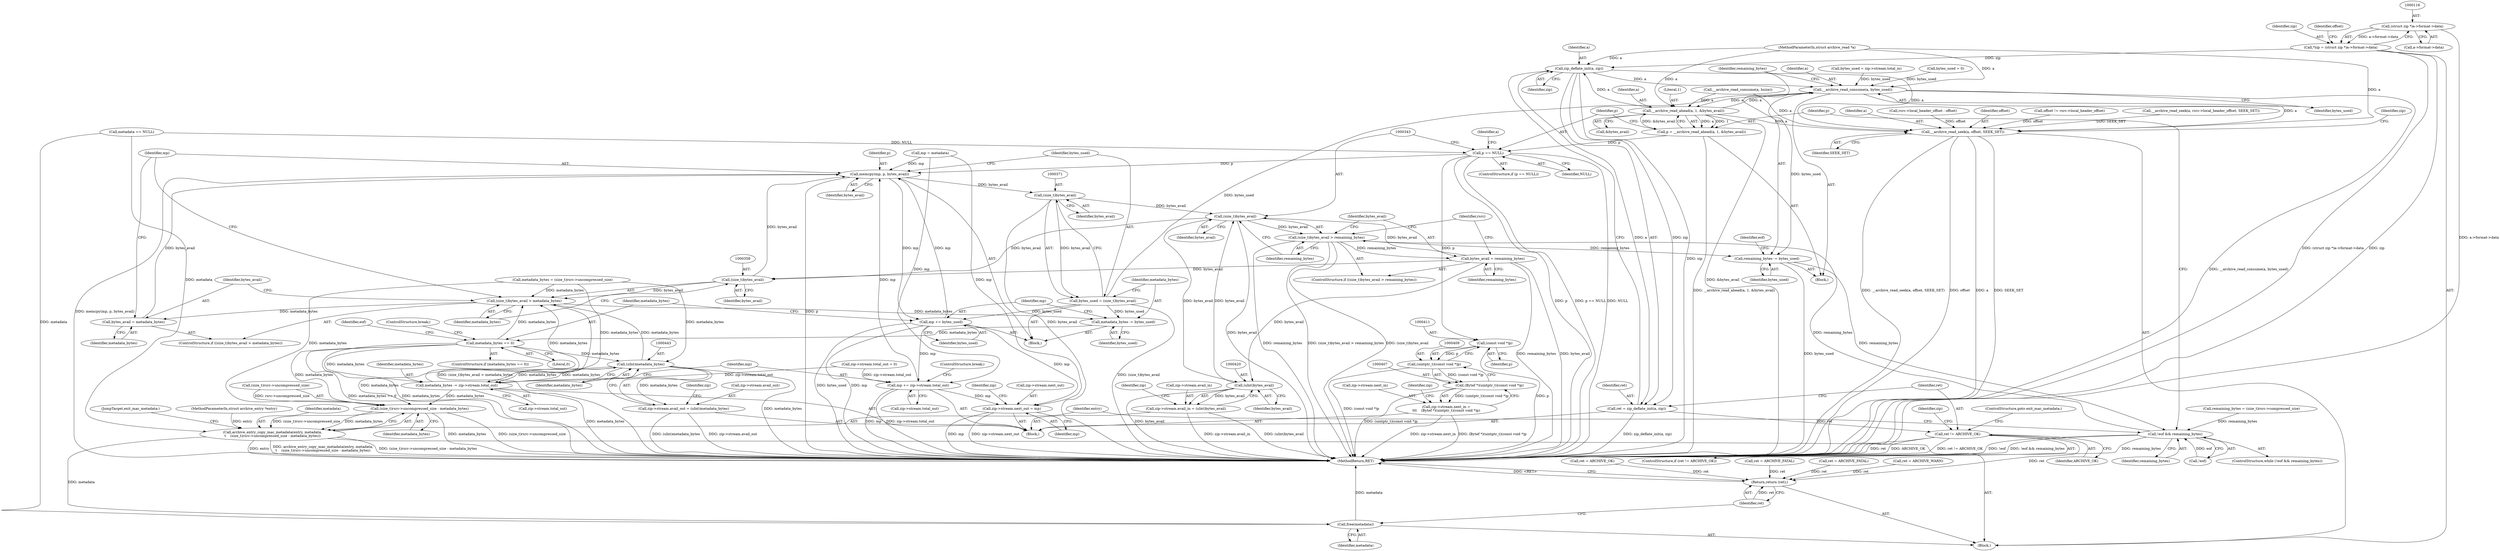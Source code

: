 digraph "0_libarchive_d0331e8e5b05b475f20b1f3101fe1ad772d7e7e7@pointer" {
"1000115" [label="(Call,(struct zip *)a->format->data)"];
"1000113" [label="(Call,*zip = (struct zip *)a->format->data)"];
"1000392" [label="(Call,zip_deflate_init(a, zip))"];
"1000390" [label="(Call,ret = zip_deflate_init(a, zip))"];
"1000396" [label="(Call,ret != ARCHIVE_OK)"];
"1000550" [label="(Return,return (ret);)"];
"1000522" [label="(Call,__archive_read_consume(a, bytes_used))"];
"1000319" [label="(Call,__archive_read_ahead(a, 1, &bytes_avail))"];
"1000317" [label="(Call,p = __archive_read_ahead(a, 1, &bytes_avail))"];
"1000325" [label="(Call,p == NULL)"];
"1000364" [label="(Call,memcpy(mp, p, bytes_avail))"];
"1000370" [label="(Call,(size_t)bytes_avail)"];
"1000342" [label="(Call,(size_t)bytes_avail)"];
"1000341" [label="(Call,(size_t)bytes_avail > remaining_bytes)"];
"1000346" [label="(Call,bytes_avail = remaining_bytes)"];
"1000357" [label="(Call,(size_t)bytes_avail)"];
"1000356" [label="(Call,(size_t)bytes_avail > metadata_bytes)"];
"1000361" [label="(Call,bytes_avail = metadata_bytes)"];
"1000373" [label="(Call,metadata_bytes -= bytes_used)"];
"1000380" [label="(Call,metadata_bytes == 0)"];
"1000442" [label="(Call,(uInt)metadata_bytes)"];
"1000436" [label="(Call,zip->stream.avail_out = (uInt)metadata_bytes)"];
"1000502" [label="(Call,metadata_bytes -= zip->stream.total_out)"];
"1000531" [label="(Call,(size_t)rsrc->uncompressed_size - metadata_bytes)"];
"1000528" [label="(Call,archive_entry_copy_mac_metadata(entry, metadata,\n\t    (size_t)rsrc->uncompressed_size - metadata_bytes))"];
"1000548" [label="(Call,free(metadata))"];
"1000419" [label="(Call,(uInt)bytes_avail)"];
"1000413" [label="(Call,zip->stream.avail_in = (uInt)bytes_avail)"];
"1000525" [label="(Call,remaining_bytes -= bytes_used)"];
"1000309" [label="(Call,!eof && remaining_bytes)"];
"1000368" [label="(Call,bytes_used = (size_t)bytes_avail)"];
"1000376" [label="(Call,mp += bytes_used)"];
"1000429" [label="(Call,zip->stream.next_out = mp)"];
"1000509" [label="(Call,mp += zip->stream.total_out)"];
"1000410" [label="(Call,(const void *)p)"];
"1000408" [label="(Call,(uintptr_t)(const void *)p)"];
"1000406" [label="(Call,(Bytef *)(uintptr_t)(const void *)p)"];
"1000400" [label="(Call,zip->stream.next_in =\n\t\t\t    (Bytef *)(uintptr_t)(const void *)p)"];
"1000539" [label="(Call,__archive_read_seek(a, offset, SEEK_SET))"];
"1000538" [label="(JumpTarget,exit_mac_metadata:)"];
"1000321" [label="(Literal,1)"];
"1000410" [label="(Call,(const void *)p)"];
"1000549" [label="(Identifier,metadata)"];
"1000312" [label="(Identifier,remaining_bytes)"];
"1000240" [label="(Call,metadata == NULL)"];
"1000364" [label="(Call,memcpy(mp, p, bytes_avail))"];
"1000421" [label="(Identifier,bytes_avail)"];
"1000393" [label="(Identifier,a)"];
"1000373" [label="(Call,metadata_bytes -= bytes_used)"];
"1000439" [label="(Identifier,zip)"];
"1000381" [label="(Identifier,metadata_bytes)"];
"1000532" [label="(Call,(size_t)rsrc->uncompressed_size)"];
"1000425" [label="(Identifier,zip)"];
"1000347" [label="(Identifier,bytes_avail)"];
"1000310" [label="(Call,!eof)"];
"1000285" [label="(Call,__archive_read_consume(a, hsize))"];
"1000109" [label="(MethodParameterIn,struct archive_entry *entry)"];
"1000369" [label="(Identifier,bytes_used)"];
"1000445" [label="(Call,zip->stream.total_out = 0)"];
"1000327" [label="(Identifier,NULL)"];
"1000302" [label="(Call,mp = metadata)"];
"1000537" [label="(Identifier,metadata_bytes)"];
"1000341" [label="(Call,(size_t)bytes_avail > remaining_bytes)"];
"1000542" [label="(Identifier,SEEK_SET)"];
"1000309" [label="(Call,!eof && remaining_bytes)"];
"1000529" [label="(Identifier,entry)"];
"1000363" [label="(Identifier,metadata_bytes)"];
"1000539" [label="(Call,__archive_read_seek(a, offset, SEEK_SET))"];
"1000311" [label="(Identifier,eof)"];
"1000516" [label="(ControlStructure,break;)"];
"1000435" [label="(Identifier,mp)"];
"1000413" [label="(Call,zip->stream.avail_in = (uInt)bytes_avail)"];
"1000406" [label="(Call,(Bytef *)(uintptr_t)(const void *)p)"];
"1000391" [label="(Identifier,ret)"];
"1000356" [label="(Call,(size_t)bytes_avail > metadata_bytes)"];
"1000355" [label="(ControlStructure,if ((size_t)bytes_avail > metadata_bytes))"];
"1000374" [label="(Identifier,metadata_bytes)"];
"1000390" [label="(Call,ret = zip_deflate_init(a, zip))"];
"1000368" [label="(Call,bytes_used = (size_t)bytes_avail)"];
"1000375" [label="(Identifier,bytes_used)"];
"1000448" [label="(Identifier,zip)"];
"1000412" [label="(Identifier,p)"];
"1000377" [label="(Identifier,mp)"];
"1000388" [label="(Block,)"];
"1000526" [label="(Identifier,remaining_bytes)"];
"1000359" [label="(Identifier,bytes_avail)"];
"1000320" [label="(Identifier,a)"];
"1000419" [label="(Call,(uInt)bytes_avail)"];
"1000382" [label="(Literal,0)"];
"1000318" [label="(Identifier,p)"];
"1000113" [label="(Call,*zip = (struct zip *)a->format->data)"];
"1000380" [label="(Call,metadata_bytes == 0)"];
"1000324" [label="(ControlStructure,if (p == NULL))"];
"1000348" [label="(Identifier,remaining_bytes)"];
"1000384" [label="(Identifier,eof)"];
"1000397" [label="(Identifier,ret)"];
"1000322" [label="(Call,&bytes_avail)"];
"1000117" [label="(Call,a->format->data)"];
"1000137" [label="(Call,ret = ARCHIVE_OK)"];
"1000370" [label="(Call,(size_t)bytes_avail)"];
"1000274" [label="(Call,__archive_read_seek(a, rsrc->local_header_offset, SEEK_SET))"];
"1000111" [label="(Block,)"];
"1000108" [label="(MethodParameterIn,struct archive_read *a)"];
"1000429" [label="(Call,zip->stream.next_out = mp)"];
"1000528" [label="(Call,archive_entry_copy_mac_metadata(entry, metadata,\n\t    (size_t)rsrc->uncompressed_size - metadata_bytes))"];
"1000504" [label="(Call,zip->stream.total_out)"];
"1000308" [label="(ControlStructure,while (!eof && remaining_bytes))"];
"1000395" [label="(ControlStructure,if (ret != ARCHIVE_OK))"];
"1000361" [label="(Call,bytes_avail = metadata_bytes)"];
"1000545" [label="(Identifier,zip)"];
"1000366" [label="(Identifier,p)"];
"1000394" [label="(Identifier,zip)"];
"1000342" [label="(Call,(size_t)bytes_avail)"];
"1000288" [label="(Call,remaining_bytes = (size_t)rsrc->compressed_size)"];
"1000523" [label="(Identifier,a)"];
"1000437" [label="(Call,zip->stream.avail_out)"];
"1000317" [label="(Call,p = __archive_read_ahead(a, 1, &bytes_avail))"];
"1000548" [label="(Call,free(metadata))"];
"1000399" [label="(ControlStructure,goto exit_mac_metadata;)"];
"1000401" [label="(Call,zip->stream.next_in)"];
"1000430" [label="(Call,zip->stream.next_out)"];
"1000444" [label="(Identifier,metadata_bytes)"];
"1000398" [label="(Identifier,ARCHIVE_OK)"];
"1000550" [label="(Return,return (ret);)"];
"1000510" [label="(Identifier,mp)"];
"1000400" [label="(Call,zip->stream.next_in =\n\t\t\t    (Bytef *)(uintptr_t)(const void *)p)"];
"1000530" [label="(Identifier,metadata)"];
"1000495" [label="(Call,bytes_used = zip->stream.total_in)"];
"1000353" [label="(Block,)"];
"1000540" [label="(Identifier,a)"];
"1000114" [label="(Identifier,zip)"];
"1000416" [label="(Identifier,zip)"];
"1000346" [label="(Call,bytes_avail = remaining_bytes)"];
"1000552" [label="(MethodReturn,RET)"];
"1000340" [label="(ControlStructure,if ((size_t)bytes_avail > remaining_bytes))"];
"1000379" [label="(ControlStructure,if (metadata_bytes == 0))"];
"1000295" [label="(Call,metadata_bytes = (size_t)rsrc->uncompressed_size)"];
"1000261" [label="(Call,rsrc->local_header_offset - offset)"];
"1000478" [label="(Call,ret = ARCHIVE_FATAL)"];
"1000360" [label="(Identifier,metadata_bytes)"];
"1000115" [label="(Call,(struct zip *)a->format->data)"];
"1000408" [label="(Call,(uintptr_t)(const void *)p)"];
"1000522" [label="(Call,__archive_read_consume(a, bytes_used))"];
"1000511" [label="(Call,zip->stream.total_out)"];
"1000396" [label="(Call,ret != ARCHIVE_OK)"];
"1000541" [label="(Identifier,offset)"];
"1000551" [label="(Identifier,ret)"];
"1000525" [label="(Call,remaining_bytes -= bytes_used)"];
"1000319" [label="(Call,__archive_read_ahead(a, 1, &bytes_avail))"];
"1000365" [label="(Identifier,mp)"];
"1000268" [label="(Call,offset != rsrc->local_header_offset)"];
"1000509" [label="(Call,mp += zip->stream.total_out)"];
"1000357" [label="(Call,(size_t)bytes_avail)"];
"1000518" [label="(Call,bytes_used = 0)"];
"1000313" [label="(Block,)"];
"1000531" [label="(Call,(size_t)rsrc->uncompressed_size - metadata_bytes)"];
"1000442" [label="(Call,(uInt)metadata_bytes)"];
"1000491" [label="(Call,ret = ARCHIVE_FATAL)"];
"1000414" [label="(Call,zip->stream.avail_in)"];
"1000326" [label="(Identifier,p)"];
"1000126" [label="(Identifier,offset)"];
"1000378" [label="(Identifier,bytes_used)"];
"1000367" [label="(Identifier,bytes_avail)"];
"1000345" [label="(Identifier,remaining_bytes)"];
"1000524" [label="(Identifier,bytes_used)"];
"1000344" [label="(Identifier,bytes_avail)"];
"1000403" [label="(Identifier,zip)"];
"1000503" [label="(Identifier,metadata_bytes)"];
"1000336" [label="(Call,ret = ARCHIVE_WARN)"];
"1000502" [label="(Call,metadata_bytes -= zip->stream.total_out)"];
"1000386" [label="(ControlStructure,break;)"];
"1000362" [label="(Identifier,bytes_avail)"];
"1000325" [label="(Call,p == NULL)"];
"1000527" [label="(Identifier,bytes_used)"];
"1000392" [label="(Call,zip_deflate_init(a, zip))"];
"1000332" [label="(Identifier,a)"];
"1000436" [label="(Call,zip->stream.avail_out = (uInt)metadata_bytes)"];
"1000372" [label="(Identifier,bytes_avail)"];
"1000376" [label="(Call,mp += bytes_used)"];
"1000351" [label="(Identifier,rsrc)"];
"1000115" -> "1000113"  [label="AST: "];
"1000115" -> "1000117"  [label="CFG: "];
"1000116" -> "1000115"  [label="AST: "];
"1000117" -> "1000115"  [label="AST: "];
"1000113" -> "1000115"  [label="CFG: "];
"1000115" -> "1000552"  [label="DDG: a->format->data"];
"1000115" -> "1000113"  [label="DDG: a->format->data"];
"1000113" -> "1000111"  [label="AST: "];
"1000114" -> "1000113"  [label="AST: "];
"1000126" -> "1000113"  [label="CFG: "];
"1000113" -> "1000552"  [label="DDG: zip"];
"1000113" -> "1000552"  [label="DDG: (struct zip *)a->format->data"];
"1000113" -> "1000392"  [label="DDG: zip"];
"1000392" -> "1000390"  [label="AST: "];
"1000392" -> "1000394"  [label="CFG: "];
"1000393" -> "1000392"  [label="AST: "];
"1000394" -> "1000392"  [label="AST: "];
"1000390" -> "1000392"  [label="CFG: "];
"1000392" -> "1000552"  [label="DDG: zip"];
"1000392" -> "1000390"  [label="DDG: a"];
"1000392" -> "1000390"  [label="DDG: zip"];
"1000319" -> "1000392"  [label="DDG: a"];
"1000108" -> "1000392"  [label="DDG: a"];
"1000392" -> "1000522"  [label="DDG: a"];
"1000392" -> "1000539"  [label="DDG: a"];
"1000390" -> "1000388"  [label="AST: "];
"1000391" -> "1000390"  [label="AST: "];
"1000397" -> "1000390"  [label="CFG: "];
"1000390" -> "1000552"  [label="DDG: zip_deflate_init(a, zip)"];
"1000390" -> "1000396"  [label="DDG: ret"];
"1000396" -> "1000395"  [label="AST: "];
"1000396" -> "1000398"  [label="CFG: "];
"1000397" -> "1000396"  [label="AST: "];
"1000398" -> "1000396"  [label="AST: "];
"1000399" -> "1000396"  [label="CFG: "];
"1000403" -> "1000396"  [label="CFG: "];
"1000396" -> "1000552"  [label="DDG: ret != ARCHIVE_OK"];
"1000396" -> "1000552"  [label="DDG: ret"];
"1000396" -> "1000552"  [label="DDG: ARCHIVE_OK"];
"1000396" -> "1000550"  [label="DDG: ret"];
"1000550" -> "1000111"  [label="AST: "];
"1000550" -> "1000551"  [label="CFG: "];
"1000551" -> "1000550"  [label="AST: "];
"1000552" -> "1000550"  [label="CFG: "];
"1000550" -> "1000552"  [label="DDG: <RET>"];
"1000551" -> "1000550"  [label="DDG: ret"];
"1000478" -> "1000550"  [label="DDG: ret"];
"1000491" -> "1000550"  [label="DDG: ret"];
"1000137" -> "1000550"  [label="DDG: ret"];
"1000336" -> "1000550"  [label="DDG: ret"];
"1000522" -> "1000313"  [label="AST: "];
"1000522" -> "1000524"  [label="CFG: "];
"1000523" -> "1000522"  [label="AST: "];
"1000524" -> "1000522"  [label="AST: "];
"1000526" -> "1000522"  [label="CFG: "];
"1000522" -> "1000552"  [label="DDG: __archive_read_consume(a, bytes_used)"];
"1000522" -> "1000319"  [label="DDG: a"];
"1000319" -> "1000522"  [label="DDG: a"];
"1000108" -> "1000522"  [label="DDG: a"];
"1000495" -> "1000522"  [label="DDG: bytes_used"];
"1000518" -> "1000522"  [label="DDG: bytes_used"];
"1000368" -> "1000522"  [label="DDG: bytes_used"];
"1000522" -> "1000525"  [label="DDG: bytes_used"];
"1000522" -> "1000539"  [label="DDG: a"];
"1000319" -> "1000317"  [label="AST: "];
"1000319" -> "1000322"  [label="CFG: "];
"1000320" -> "1000319"  [label="AST: "];
"1000321" -> "1000319"  [label="AST: "];
"1000322" -> "1000319"  [label="AST: "];
"1000317" -> "1000319"  [label="CFG: "];
"1000319" -> "1000552"  [label="DDG: &bytes_avail"];
"1000319" -> "1000317"  [label="DDG: a"];
"1000319" -> "1000317"  [label="DDG: 1"];
"1000319" -> "1000317"  [label="DDG: &bytes_avail"];
"1000285" -> "1000319"  [label="DDG: a"];
"1000108" -> "1000319"  [label="DDG: a"];
"1000319" -> "1000539"  [label="DDG: a"];
"1000317" -> "1000313"  [label="AST: "];
"1000318" -> "1000317"  [label="AST: "];
"1000326" -> "1000317"  [label="CFG: "];
"1000317" -> "1000552"  [label="DDG: __archive_read_ahead(a, 1, &bytes_avail)"];
"1000317" -> "1000325"  [label="DDG: p"];
"1000325" -> "1000324"  [label="AST: "];
"1000325" -> "1000327"  [label="CFG: "];
"1000326" -> "1000325"  [label="AST: "];
"1000327" -> "1000325"  [label="AST: "];
"1000332" -> "1000325"  [label="CFG: "];
"1000343" -> "1000325"  [label="CFG: "];
"1000325" -> "1000552"  [label="DDG: p"];
"1000325" -> "1000552"  [label="DDG: p == NULL"];
"1000325" -> "1000552"  [label="DDG: NULL"];
"1000240" -> "1000325"  [label="DDG: NULL"];
"1000325" -> "1000364"  [label="DDG: p"];
"1000325" -> "1000410"  [label="DDG: p"];
"1000364" -> "1000353"  [label="AST: "];
"1000364" -> "1000367"  [label="CFG: "];
"1000365" -> "1000364"  [label="AST: "];
"1000366" -> "1000364"  [label="AST: "];
"1000367" -> "1000364"  [label="AST: "];
"1000369" -> "1000364"  [label="CFG: "];
"1000364" -> "1000552"  [label="DDG: memcpy(mp, p, bytes_avail)"];
"1000364" -> "1000552"  [label="DDG: p"];
"1000376" -> "1000364"  [label="DDG: mp"];
"1000302" -> "1000364"  [label="DDG: mp"];
"1000509" -> "1000364"  [label="DDG: mp"];
"1000361" -> "1000364"  [label="DDG: bytes_avail"];
"1000357" -> "1000364"  [label="DDG: bytes_avail"];
"1000364" -> "1000370"  [label="DDG: bytes_avail"];
"1000364" -> "1000376"  [label="DDG: mp"];
"1000370" -> "1000368"  [label="AST: "];
"1000370" -> "1000372"  [label="CFG: "];
"1000371" -> "1000370"  [label="AST: "];
"1000372" -> "1000370"  [label="AST: "];
"1000368" -> "1000370"  [label="CFG: "];
"1000370" -> "1000552"  [label="DDG: bytes_avail"];
"1000370" -> "1000342"  [label="DDG: bytes_avail"];
"1000370" -> "1000368"  [label="DDG: bytes_avail"];
"1000342" -> "1000341"  [label="AST: "];
"1000342" -> "1000344"  [label="CFG: "];
"1000343" -> "1000342"  [label="AST: "];
"1000344" -> "1000342"  [label="AST: "];
"1000345" -> "1000342"  [label="CFG: "];
"1000342" -> "1000552"  [label="DDG: bytes_avail"];
"1000342" -> "1000341"  [label="DDG: bytes_avail"];
"1000346" -> "1000342"  [label="DDG: bytes_avail"];
"1000419" -> "1000342"  [label="DDG: bytes_avail"];
"1000342" -> "1000357"  [label="DDG: bytes_avail"];
"1000342" -> "1000419"  [label="DDG: bytes_avail"];
"1000341" -> "1000340"  [label="AST: "];
"1000341" -> "1000345"  [label="CFG: "];
"1000345" -> "1000341"  [label="AST: "];
"1000347" -> "1000341"  [label="CFG: "];
"1000351" -> "1000341"  [label="CFG: "];
"1000341" -> "1000552"  [label="DDG: (size_t)bytes_avail"];
"1000341" -> "1000552"  [label="DDG: remaining_bytes"];
"1000341" -> "1000552"  [label="DDG: (size_t)bytes_avail > remaining_bytes"];
"1000309" -> "1000341"  [label="DDG: remaining_bytes"];
"1000341" -> "1000346"  [label="DDG: remaining_bytes"];
"1000341" -> "1000525"  [label="DDG: remaining_bytes"];
"1000346" -> "1000340"  [label="AST: "];
"1000346" -> "1000348"  [label="CFG: "];
"1000347" -> "1000346"  [label="AST: "];
"1000348" -> "1000346"  [label="AST: "];
"1000351" -> "1000346"  [label="CFG: "];
"1000346" -> "1000552"  [label="DDG: remaining_bytes"];
"1000346" -> "1000552"  [label="DDG: bytes_avail"];
"1000346" -> "1000357"  [label="DDG: bytes_avail"];
"1000346" -> "1000419"  [label="DDG: bytes_avail"];
"1000357" -> "1000356"  [label="AST: "];
"1000357" -> "1000359"  [label="CFG: "];
"1000358" -> "1000357"  [label="AST: "];
"1000359" -> "1000357"  [label="AST: "];
"1000360" -> "1000357"  [label="CFG: "];
"1000357" -> "1000356"  [label="DDG: bytes_avail"];
"1000356" -> "1000355"  [label="AST: "];
"1000356" -> "1000360"  [label="CFG: "];
"1000360" -> "1000356"  [label="AST: "];
"1000362" -> "1000356"  [label="CFG: "];
"1000365" -> "1000356"  [label="CFG: "];
"1000356" -> "1000552"  [label="DDG: (size_t)bytes_avail > metadata_bytes"];
"1000295" -> "1000356"  [label="DDG: metadata_bytes"];
"1000502" -> "1000356"  [label="DDG: metadata_bytes"];
"1000380" -> "1000356"  [label="DDG: metadata_bytes"];
"1000442" -> "1000356"  [label="DDG: metadata_bytes"];
"1000356" -> "1000361"  [label="DDG: metadata_bytes"];
"1000356" -> "1000373"  [label="DDG: metadata_bytes"];
"1000361" -> "1000355"  [label="AST: "];
"1000361" -> "1000363"  [label="CFG: "];
"1000362" -> "1000361"  [label="AST: "];
"1000363" -> "1000361"  [label="AST: "];
"1000365" -> "1000361"  [label="CFG: "];
"1000373" -> "1000353"  [label="AST: "];
"1000373" -> "1000375"  [label="CFG: "];
"1000374" -> "1000373"  [label="AST: "];
"1000375" -> "1000373"  [label="AST: "];
"1000377" -> "1000373"  [label="CFG: "];
"1000368" -> "1000373"  [label="DDG: bytes_used"];
"1000373" -> "1000380"  [label="DDG: metadata_bytes"];
"1000380" -> "1000379"  [label="AST: "];
"1000380" -> "1000382"  [label="CFG: "];
"1000381" -> "1000380"  [label="AST: "];
"1000382" -> "1000380"  [label="AST: "];
"1000384" -> "1000380"  [label="CFG: "];
"1000386" -> "1000380"  [label="CFG: "];
"1000380" -> "1000552"  [label="DDG: metadata_bytes == 0"];
"1000380" -> "1000552"  [label="DDG: metadata_bytes"];
"1000380" -> "1000442"  [label="DDG: metadata_bytes"];
"1000380" -> "1000502"  [label="DDG: metadata_bytes"];
"1000380" -> "1000531"  [label="DDG: metadata_bytes"];
"1000442" -> "1000436"  [label="AST: "];
"1000442" -> "1000444"  [label="CFG: "];
"1000443" -> "1000442"  [label="AST: "];
"1000444" -> "1000442"  [label="AST: "];
"1000436" -> "1000442"  [label="CFG: "];
"1000442" -> "1000552"  [label="DDG: metadata_bytes"];
"1000442" -> "1000436"  [label="DDG: metadata_bytes"];
"1000295" -> "1000442"  [label="DDG: metadata_bytes"];
"1000502" -> "1000442"  [label="DDG: metadata_bytes"];
"1000442" -> "1000502"  [label="DDG: metadata_bytes"];
"1000442" -> "1000531"  [label="DDG: metadata_bytes"];
"1000436" -> "1000388"  [label="AST: "];
"1000437" -> "1000436"  [label="AST: "];
"1000448" -> "1000436"  [label="CFG: "];
"1000436" -> "1000552"  [label="DDG: (uInt)metadata_bytes"];
"1000436" -> "1000552"  [label="DDG: zip->stream.avail_out"];
"1000502" -> "1000388"  [label="AST: "];
"1000502" -> "1000504"  [label="CFG: "];
"1000503" -> "1000502"  [label="AST: "];
"1000504" -> "1000502"  [label="AST: "];
"1000510" -> "1000502"  [label="CFG: "];
"1000502" -> "1000552"  [label="DDG: metadata_bytes"];
"1000445" -> "1000502"  [label="DDG: zip->stream.total_out"];
"1000295" -> "1000502"  [label="DDG: metadata_bytes"];
"1000502" -> "1000531"  [label="DDG: metadata_bytes"];
"1000531" -> "1000528"  [label="AST: "];
"1000531" -> "1000537"  [label="CFG: "];
"1000532" -> "1000531"  [label="AST: "];
"1000537" -> "1000531"  [label="AST: "];
"1000528" -> "1000531"  [label="CFG: "];
"1000531" -> "1000552"  [label="DDG: (size_t)rsrc->uncompressed_size"];
"1000531" -> "1000552"  [label="DDG: metadata_bytes"];
"1000531" -> "1000528"  [label="DDG: (size_t)rsrc->uncompressed_size"];
"1000531" -> "1000528"  [label="DDG: metadata_bytes"];
"1000532" -> "1000531"  [label="DDG: rsrc->uncompressed_size"];
"1000295" -> "1000531"  [label="DDG: metadata_bytes"];
"1000528" -> "1000111"  [label="AST: "];
"1000529" -> "1000528"  [label="AST: "];
"1000530" -> "1000528"  [label="AST: "];
"1000538" -> "1000528"  [label="CFG: "];
"1000528" -> "1000552"  [label="DDG: archive_entry_copy_mac_metadata(entry, metadata,\n\t    (size_t)rsrc->uncompressed_size - metadata_bytes)"];
"1000528" -> "1000552"  [label="DDG: (size_t)rsrc->uncompressed_size - metadata_bytes"];
"1000528" -> "1000552"  [label="DDG: entry"];
"1000109" -> "1000528"  [label="DDG: entry"];
"1000240" -> "1000528"  [label="DDG: metadata"];
"1000528" -> "1000548"  [label="DDG: metadata"];
"1000548" -> "1000111"  [label="AST: "];
"1000548" -> "1000549"  [label="CFG: "];
"1000549" -> "1000548"  [label="AST: "];
"1000551" -> "1000548"  [label="CFG: "];
"1000548" -> "1000552"  [label="DDG: metadata"];
"1000240" -> "1000548"  [label="DDG: metadata"];
"1000419" -> "1000413"  [label="AST: "];
"1000419" -> "1000421"  [label="CFG: "];
"1000420" -> "1000419"  [label="AST: "];
"1000421" -> "1000419"  [label="AST: "];
"1000413" -> "1000419"  [label="CFG: "];
"1000419" -> "1000552"  [label="DDG: bytes_avail"];
"1000419" -> "1000413"  [label="DDG: bytes_avail"];
"1000413" -> "1000388"  [label="AST: "];
"1000414" -> "1000413"  [label="AST: "];
"1000425" -> "1000413"  [label="CFG: "];
"1000413" -> "1000552"  [label="DDG: zip->stream.avail_in"];
"1000413" -> "1000552"  [label="DDG: (uInt)bytes_avail"];
"1000525" -> "1000313"  [label="AST: "];
"1000525" -> "1000527"  [label="CFG: "];
"1000526" -> "1000525"  [label="AST: "];
"1000527" -> "1000525"  [label="AST: "];
"1000311" -> "1000525"  [label="CFG: "];
"1000525" -> "1000552"  [label="DDG: bytes_used"];
"1000525" -> "1000309"  [label="DDG: remaining_bytes"];
"1000309" -> "1000308"  [label="AST: "];
"1000309" -> "1000310"  [label="CFG: "];
"1000309" -> "1000312"  [label="CFG: "];
"1000310" -> "1000309"  [label="AST: "];
"1000312" -> "1000309"  [label="AST: "];
"1000318" -> "1000309"  [label="CFG: "];
"1000529" -> "1000309"  [label="CFG: "];
"1000309" -> "1000552"  [label="DDG: !eof"];
"1000309" -> "1000552"  [label="DDG: !eof && remaining_bytes"];
"1000309" -> "1000552"  [label="DDG: remaining_bytes"];
"1000310" -> "1000309"  [label="DDG: eof"];
"1000288" -> "1000309"  [label="DDG: remaining_bytes"];
"1000368" -> "1000353"  [label="AST: "];
"1000369" -> "1000368"  [label="AST: "];
"1000374" -> "1000368"  [label="CFG: "];
"1000368" -> "1000552"  [label="DDG: (size_t)bytes_avail"];
"1000368" -> "1000376"  [label="DDG: bytes_used"];
"1000376" -> "1000353"  [label="AST: "];
"1000376" -> "1000378"  [label="CFG: "];
"1000377" -> "1000376"  [label="AST: "];
"1000378" -> "1000376"  [label="AST: "];
"1000381" -> "1000376"  [label="CFG: "];
"1000376" -> "1000552"  [label="DDG: mp"];
"1000376" -> "1000552"  [label="DDG: bytes_used"];
"1000376" -> "1000429"  [label="DDG: mp"];
"1000376" -> "1000509"  [label="DDG: mp"];
"1000429" -> "1000388"  [label="AST: "];
"1000429" -> "1000435"  [label="CFG: "];
"1000430" -> "1000429"  [label="AST: "];
"1000435" -> "1000429"  [label="AST: "];
"1000439" -> "1000429"  [label="CFG: "];
"1000429" -> "1000552"  [label="DDG: mp"];
"1000429" -> "1000552"  [label="DDG: zip->stream.next_out"];
"1000302" -> "1000429"  [label="DDG: mp"];
"1000509" -> "1000429"  [label="DDG: mp"];
"1000509" -> "1000388"  [label="AST: "];
"1000509" -> "1000511"  [label="CFG: "];
"1000510" -> "1000509"  [label="AST: "];
"1000511" -> "1000509"  [label="AST: "];
"1000516" -> "1000509"  [label="CFG: "];
"1000509" -> "1000552"  [label="DDG: zip->stream.total_out"];
"1000509" -> "1000552"  [label="DDG: mp"];
"1000445" -> "1000509"  [label="DDG: zip->stream.total_out"];
"1000302" -> "1000509"  [label="DDG: mp"];
"1000410" -> "1000408"  [label="AST: "];
"1000410" -> "1000412"  [label="CFG: "];
"1000411" -> "1000410"  [label="AST: "];
"1000412" -> "1000410"  [label="AST: "];
"1000408" -> "1000410"  [label="CFG: "];
"1000410" -> "1000552"  [label="DDG: p"];
"1000410" -> "1000408"  [label="DDG: p"];
"1000408" -> "1000406"  [label="AST: "];
"1000409" -> "1000408"  [label="AST: "];
"1000406" -> "1000408"  [label="CFG: "];
"1000408" -> "1000552"  [label="DDG: (const void *)p"];
"1000408" -> "1000406"  [label="DDG: (const void *)p"];
"1000406" -> "1000400"  [label="AST: "];
"1000407" -> "1000406"  [label="AST: "];
"1000400" -> "1000406"  [label="CFG: "];
"1000406" -> "1000552"  [label="DDG: (uintptr_t)(const void *)p"];
"1000406" -> "1000400"  [label="DDG: (uintptr_t)(const void *)p"];
"1000400" -> "1000388"  [label="AST: "];
"1000401" -> "1000400"  [label="AST: "];
"1000416" -> "1000400"  [label="CFG: "];
"1000400" -> "1000552"  [label="DDG: zip->stream.next_in"];
"1000400" -> "1000552"  [label="DDG: (Bytef *)(uintptr_t)(const void *)p"];
"1000539" -> "1000111"  [label="AST: "];
"1000539" -> "1000542"  [label="CFG: "];
"1000540" -> "1000539"  [label="AST: "];
"1000541" -> "1000539"  [label="AST: "];
"1000542" -> "1000539"  [label="AST: "];
"1000545" -> "1000539"  [label="CFG: "];
"1000539" -> "1000552"  [label="DDG: a"];
"1000539" -> "1000552"  [label="DDG: SEEK_SET"];
"1000539" -> "1000552"  [label="DDG: __archive_read_seek(a, offset, SEEK_SET)"];
"1000539" -> "1000552"  [label="DDG: offset"];
"1000285" -> "1000539"  [label="DDG: a"];
"1000108" -> "1000539"  [label="DDG: a"];
"1000268" -> "1000539"  [label="DDG: offset"];
"1000261" -> "1000539"  [label="DDG: offset"];
"1000274" -> "1000539"  [label="DDG: SEEK_SET"];
}
